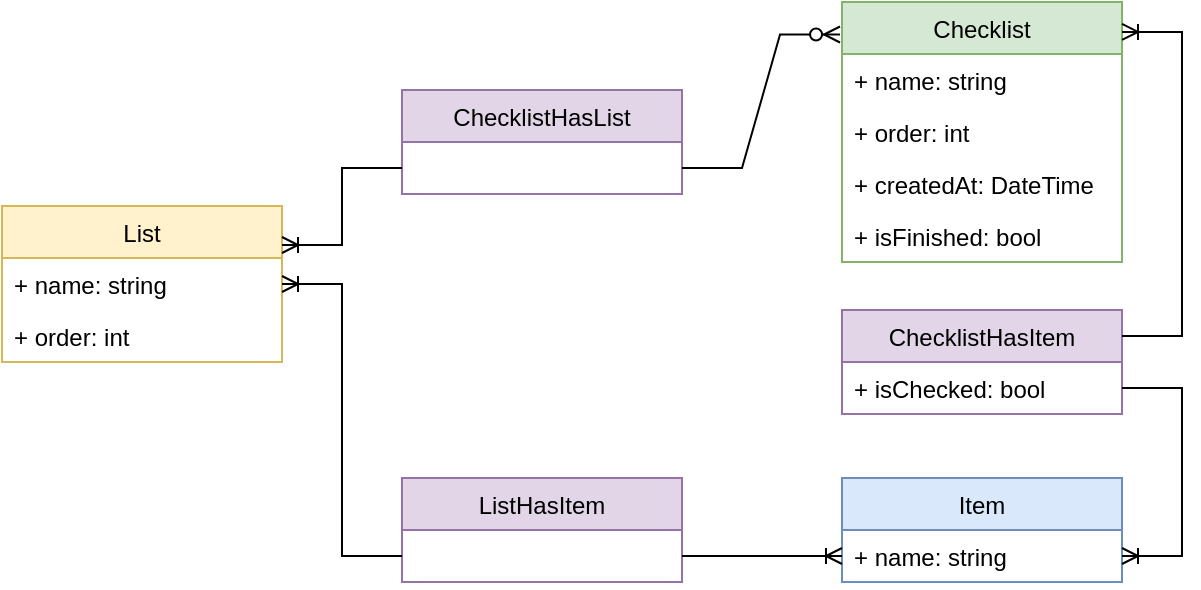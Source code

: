 <mxfile version="16.5.6" type="device"><diagram id="yugzGcEGHpi7pHm6TMp8" name="Page-1"><mxGraphModel dx="1796" dy="1016" grid="1" gridSize="10" guides="1" tooltips="1" connect="1" arrows="1" fold="1" page="1" pageScale="1" pageWidth="850" pageHeight="1100" math="0" shadow="0"><root><mxCell id="0"/><mxCell id="1" parent="0"/><mxCell id="U8YYnbmL5uy2ys7zLyYz-1" value="List" style="swimlane;fontStyle=0;childLayout=stackLayout;horizontal=1;startSize=26;fillColor=#fff2cc;horizontalStack=0;resizeParent=1;resizeParentMax=0;resizeLast=0;collapsible=1;marginBottom=0;strokeColor=#d6b656;" vertex="1" parent="1"><mxGeometry x="60" y="242" width="140" height="78" as="geometry"/></mxCell><mxCell id="U8YYnbmL5uy2ys7zLyYz-2" value="+ name: string" style="text;strokeColor=none;fillColor=none;align=left;verticalAlign=top;spacingLeft=4;spacingRight=4;overflow=hidden;rotatable=0;points=[[0,0.5],[1,0.5]];portConstraint=eastwest;" vertex="1" parent="U8YYnbmL5uy2ys7zLyYz-1"><mxGeometry y="26" width="140" height="26" as="geometry"/></mxCell><mxCell id="U8YYnbmL5uy2ys7zLyYz-44" value="+ order: int" style="text;strokeColor=none;fillColor=none;align=left;verticalAlign=top;spacingLeft=4;spacingRight=4;overflow=hidden;rotatable=0;points=[[0,0.5],[1,0.5]];portConstraint=eastwest;" vertex="1" parent="U8YYnbmL5uy2ys7zLyYz-1"><mxGeometry y="52" width="140" height="26" as="geometry"/></mxCell><mxCell id="U8YYnbmL5uy2ys7zLyYz-5" value="Checklist" style="swimlane;fontStyle=0;childLayout=stackLayout;horizontal=1;startSize=26;fillColor=#d5e8d4;horizontalStack=0;resizeParent=1;resizeParentMax=0;resizeLast=0;collapsible=1;marginBottom=0;strokeColor=#82b366;" vertex="1" parent="1"><mxGeometry x="480" y="140" width="140" height="130" as="geometry"/></mxCell><mxCell id="U8YYnbmL5uy2ys7zLyYz-6" value="+ name: string" style="text;strokeColor=none;fillColor=none;align=left;verticalAlign=top;spacingLeft=4;spacingRight=4;overflow=hidden;rotatable=0;points=[[0,0.5],[1,0.5]];portConstraint=eastwest;" vertex="1" parent="U8YYnbmL5uy2ys7zLyYz-5"><mxGeometry y="26" width="140" height="26" as="geometry"/></mxCell><mxCell id="U8YYnbmL5uy2ys7zLyYz-25" value="+ order: int" style="text;strokeColor=none;fillColor=none;align=left;verticalAlign=top;spacingLeft=4;spacingRight=4;overflow=hidden;rotatable=0;points=[[0,0.5],[1,0.5]];portConstraint=eastwest;" vertex="1" parent="U8YYnbmL5uy2ys7zLyYz-5"><mxGeometry y="52" width="140" height="26" as="geometry"/></mxCell><mxCell id="U8YYnbmL5uy2ys7zLyYz-26" value="+ createdAt: DateTime" style="text;strokeColor=none;fillColor=none;align=left;verticalAlign=top;spacingLeft=4;spacingRight=4;overflow=hidden;rotatable=0;points=[[0,0.5],[1,0.5]];portConstraint=eastwest;" vertex="1" parent="U8YYnbmL5uy2ys7zLyYz-5"><mxGeometry y="78" width="140" height="26" as="geometry"/></mxCell><mxCell id="U8YYnbmL5uy2ys7zLyYz-45" value="+ isFinished: bool" style="text;strokeColor=none;fillColor=none;align=left;verticalAlign=top;spacingLeft=4;spacingRight=4;overflow=hidden;rotatable=0;points=[[0,0.5],[1,0.5]];portConstraint=eastwest;" vertex="1" parent="U8YYnbmL5uy2ys7zLyYz-5"><mxGeometry y="104" width="140" height="26" as="geometry"/></mxCell><mxCell id="U8YYnbmL5uy2ys7zLyYz-9" value="Item" style="swimlane;fontStyle=0;childLayout=stackLayout;horizontal=1;startSize=26;fillColor=#dae8fc;horizontalStack=0;resizeParent=1;resizeParentMax=0;resizeLast=0;collapsible=1;marginBottom=0;strokeColor=#6c8ebf;" vertex="1" parent="1"><mxGeometry x="480" y="378" width="140" height="52" as="geometry"/></mxCell><mxCell id="U8YYnbmL5uy2ys7zLyYz-10" value="+ name: string" style="text;strokeColor=none;fillColor=none;align=left;verticalAlign=top;spacingLeft=4;spacingRight=4;overflow=hidden;rotatable=0;points=[[0,0.5],[1,0.5]];portConstraint=eastwest;" vertex="1" parent="U8YYnbmL5uy2ys7zLyYz-9"><mxGeometry y="26" width="140" height="26" as="geometry"/></mxCell><mxCell id="U8YYnbmL5uy2ys7zLyYz-17" value="ChecklistHasItem" style="swimlane;fontStyle=0;childLayout=stackLayout;horizontal=1;startSize=26;fillColor=#e1d5e7;horizontalStack=0;resizeParent=1;resizeParentMax=0;resizeLast=0;collapsible=1;marginBottom=0;strokeColor=#9673a6;" vertex="1" parent="1"><mxGeometry x="480" y="294" width="140" height="52" as="geometry"/></mxCell><mxCell id="U8YYnbmL5uy2ys7zLyYz-20" value="+ isChecked: bool " style="text;strokeColor=none;fillColor=none;align=left;verticalAlign=top;spacingLeft=4;spacingRight=4;overflow=hidden;rotatable=0;points=[[0,0.5],[1,0.5]];portConstraint=eastwest;" vertex="1" parent="U8YYnbmL5uy2ys7zLyYz-17"><mxGeometry y="26" width="140" height="26" as="geometry"/></mxCell><mxCell id="U8YYnbmL5uy2ys7zLyYz-22" value="" style="edgeStyle=entityRelationEdgeStyle;fontSize=12;html=1;endArrow=ERoneToMany;rounded=0;exitX=1;exitY=0.25;exitDx=0;exitDy=0;entryX=1;entryY=0.115;entryDx=0;entryDy=0;entryPerimeter=0;" edge="1" parent="1" source="U8YYnbmL5uy2ys7zLyYz-17" target="U8YYnbmL5uy2ys7zLyYz-5"><mxGeometry width="100" height="100" relative="1" as="geometry"><mxPoint x="380" y="298" as="sourcePoint"/><mxPoint x="480" y="198" as="targetPoint"/></mxGeometry></mxCell><mxCell id="U8YYnbmL5uy2ys7zLyYz-23" value="" style="edgeStyle=entityRelationEdgeStyle;fontSize=12;html=1;endArrow=ERoneToMany;rounded=0;exitX=1;exitY=0.5;exitDx=0;exitDy=0;entryX=1;entryY=0.5;entryDx=0;entryDy=0;" edge="1" parent="1" source="U8YYnbmL5uy2ys7zLyYz-20" target="U8YYnbmL5uy2ys7zLyYz-10"><mxGeometry width="100" height="100" relative="1" as="geometry"><mxPoint x="290" y="598" as="sourcePoint"/><mxPoint x="650" y="358" as="targetPoint"/></mxGeometry></mxCell><mxCell id="U8YYnbmL5uy2ys7zLyYz-28" value="ListHasItem" style="swimlane;fontStyle=0;childLayout=stackLayout;horizontal=1;startSize=26;fillColor=#e1d5e7;horizontalStack=0;resizeParent=1;resizeParentMax=0;resizeLast=0;collapsible=1;marginBottom=0;strokeColor=#9673a6;" vertex="1" parent="1"><mxGeometry x="260" y="378" width="140" height="52" as="geometry"/></mxCell><mxCell id="U8YYnbmL5uy2ys7zLyYz-34" value="" style="edgeStyle=entityRelationEdgeStyle;fontSize=12;html=1;endArrow=ERoneToMany;rounded=0;entryX=1;entryY=0.5;entryDx=0;entryDy=0;labelBorderColor=none;sketch=0;exitX=0;exitY=0.75;exitDx=0;exitDy=0;" edge="1" parent="1" source="U8YYnbmL5uy2ys7zLyYz-28" target="U8YYnbmL5uy2ys7zLyYz-2"><mxGeometry width="100" height="100" relative="1" as="geometry"><mxPoint x="190" y="410" as="sourcePoint"/><mxPoint x="190" y="222" as="targetPoint"/></mxGeometry></mxCell><mxCell id="U8YYnbmL5uy2ys7zLyYz-36" value="" style="edgeStyle=entityRelationEdgeStyle;fontSize=12;html=1;endArrow=ERoneToMany;rounded=0;labelBorderColor=none;sketch=0;entryX=0;entryY=0.5;entryDx=0;entryDy=0;exitX=1;exitY=0.75;exitDx=0;exitDy=0;" edge="1" parent="1" source="U8YYnbmL5uy2ys7zLyYz-28" target="U8YYnbmL5uy2ys7zLyYz-10"><mxGeometry width="100" height="100" relative="1" as="geometry"><mxPoint x="400" y="660" as="sourcePoint"/><mxPoint x="500" y="560" as="targetPoint"/></mxGeometry></mxCell><mxCell id="U8YYnbmL5uy2ys7zLyYz-38" value="ChecklistHasList" style="swimlane;fontStyle=0;childLayout=stackLayout;horizontal=1;startSize=26;fillColor=#e1d5e7;horizontalStack=0;resizeParent=1;resizeParentMax=0;resizeLast=0;collapsible=1;marginBottom=0;strokeColor=#9673a6;" vertex="1" parent="1"><mxGeometry x="260" y="184" width="140" height="52" as="geometry"/></mxCell><mxCell id="U8YYnbmL5uy2ys7zLyYz-42" value="" style="edgeStyle=entityRelationEdgeStyle;fontSize=12;html=1;endArrow=ERoneToMany;rounded=0;labelBorderColor=none;sketch=0;entryX=1;entryY=0.25;entryDx=0;entryDy=0;exitX=0;exitY=0.75;exitDx=0;exitDy=0;" edge="1" parent="1" source="U8YYnbmL5uy2ys7zLyYz-38" target="U8YYnbmL5uy2ys7zLyYz-1"><mxGeometry width="100" height="100" relative="1" as="geometry"><mxPoint x="200" y="220" as="sourcePoint"/><mxPoint x="340" y="86" as="targetPoint"/></mxGeometry></mxCell><mxCell id="U8YYnbmL5uy2ys7zLyYz-43" value="" style="edgeStyle=entityRelationEdgeStyle;fontSize=12;html=1;endArrow=ERzeroToMany;endFill=1;rounded=0;labelBorderColor=none;sketch=0;entryX=-0.007;entryY=0.125;entryDx=0;entryDy=0;exitX=1;exitY=0.75;exitDx=0;exitDy=0;entryPerimeter=0;" edge="1" parent="1" source="U8YYnbmL5uy2ys7zLyYz-38" target="U8YYnbmL5uy2ys7zLyYz-5"><mxGeometry width="100" height="100" relative="1" as="geometry"><mxPoint x="550" y="150" as="sourcePoint"/><mxPoint x="650" y="50" as="targetPoint"/></mxGeometry></mxCell></root></mxGraphModel></diagram></mxfile>